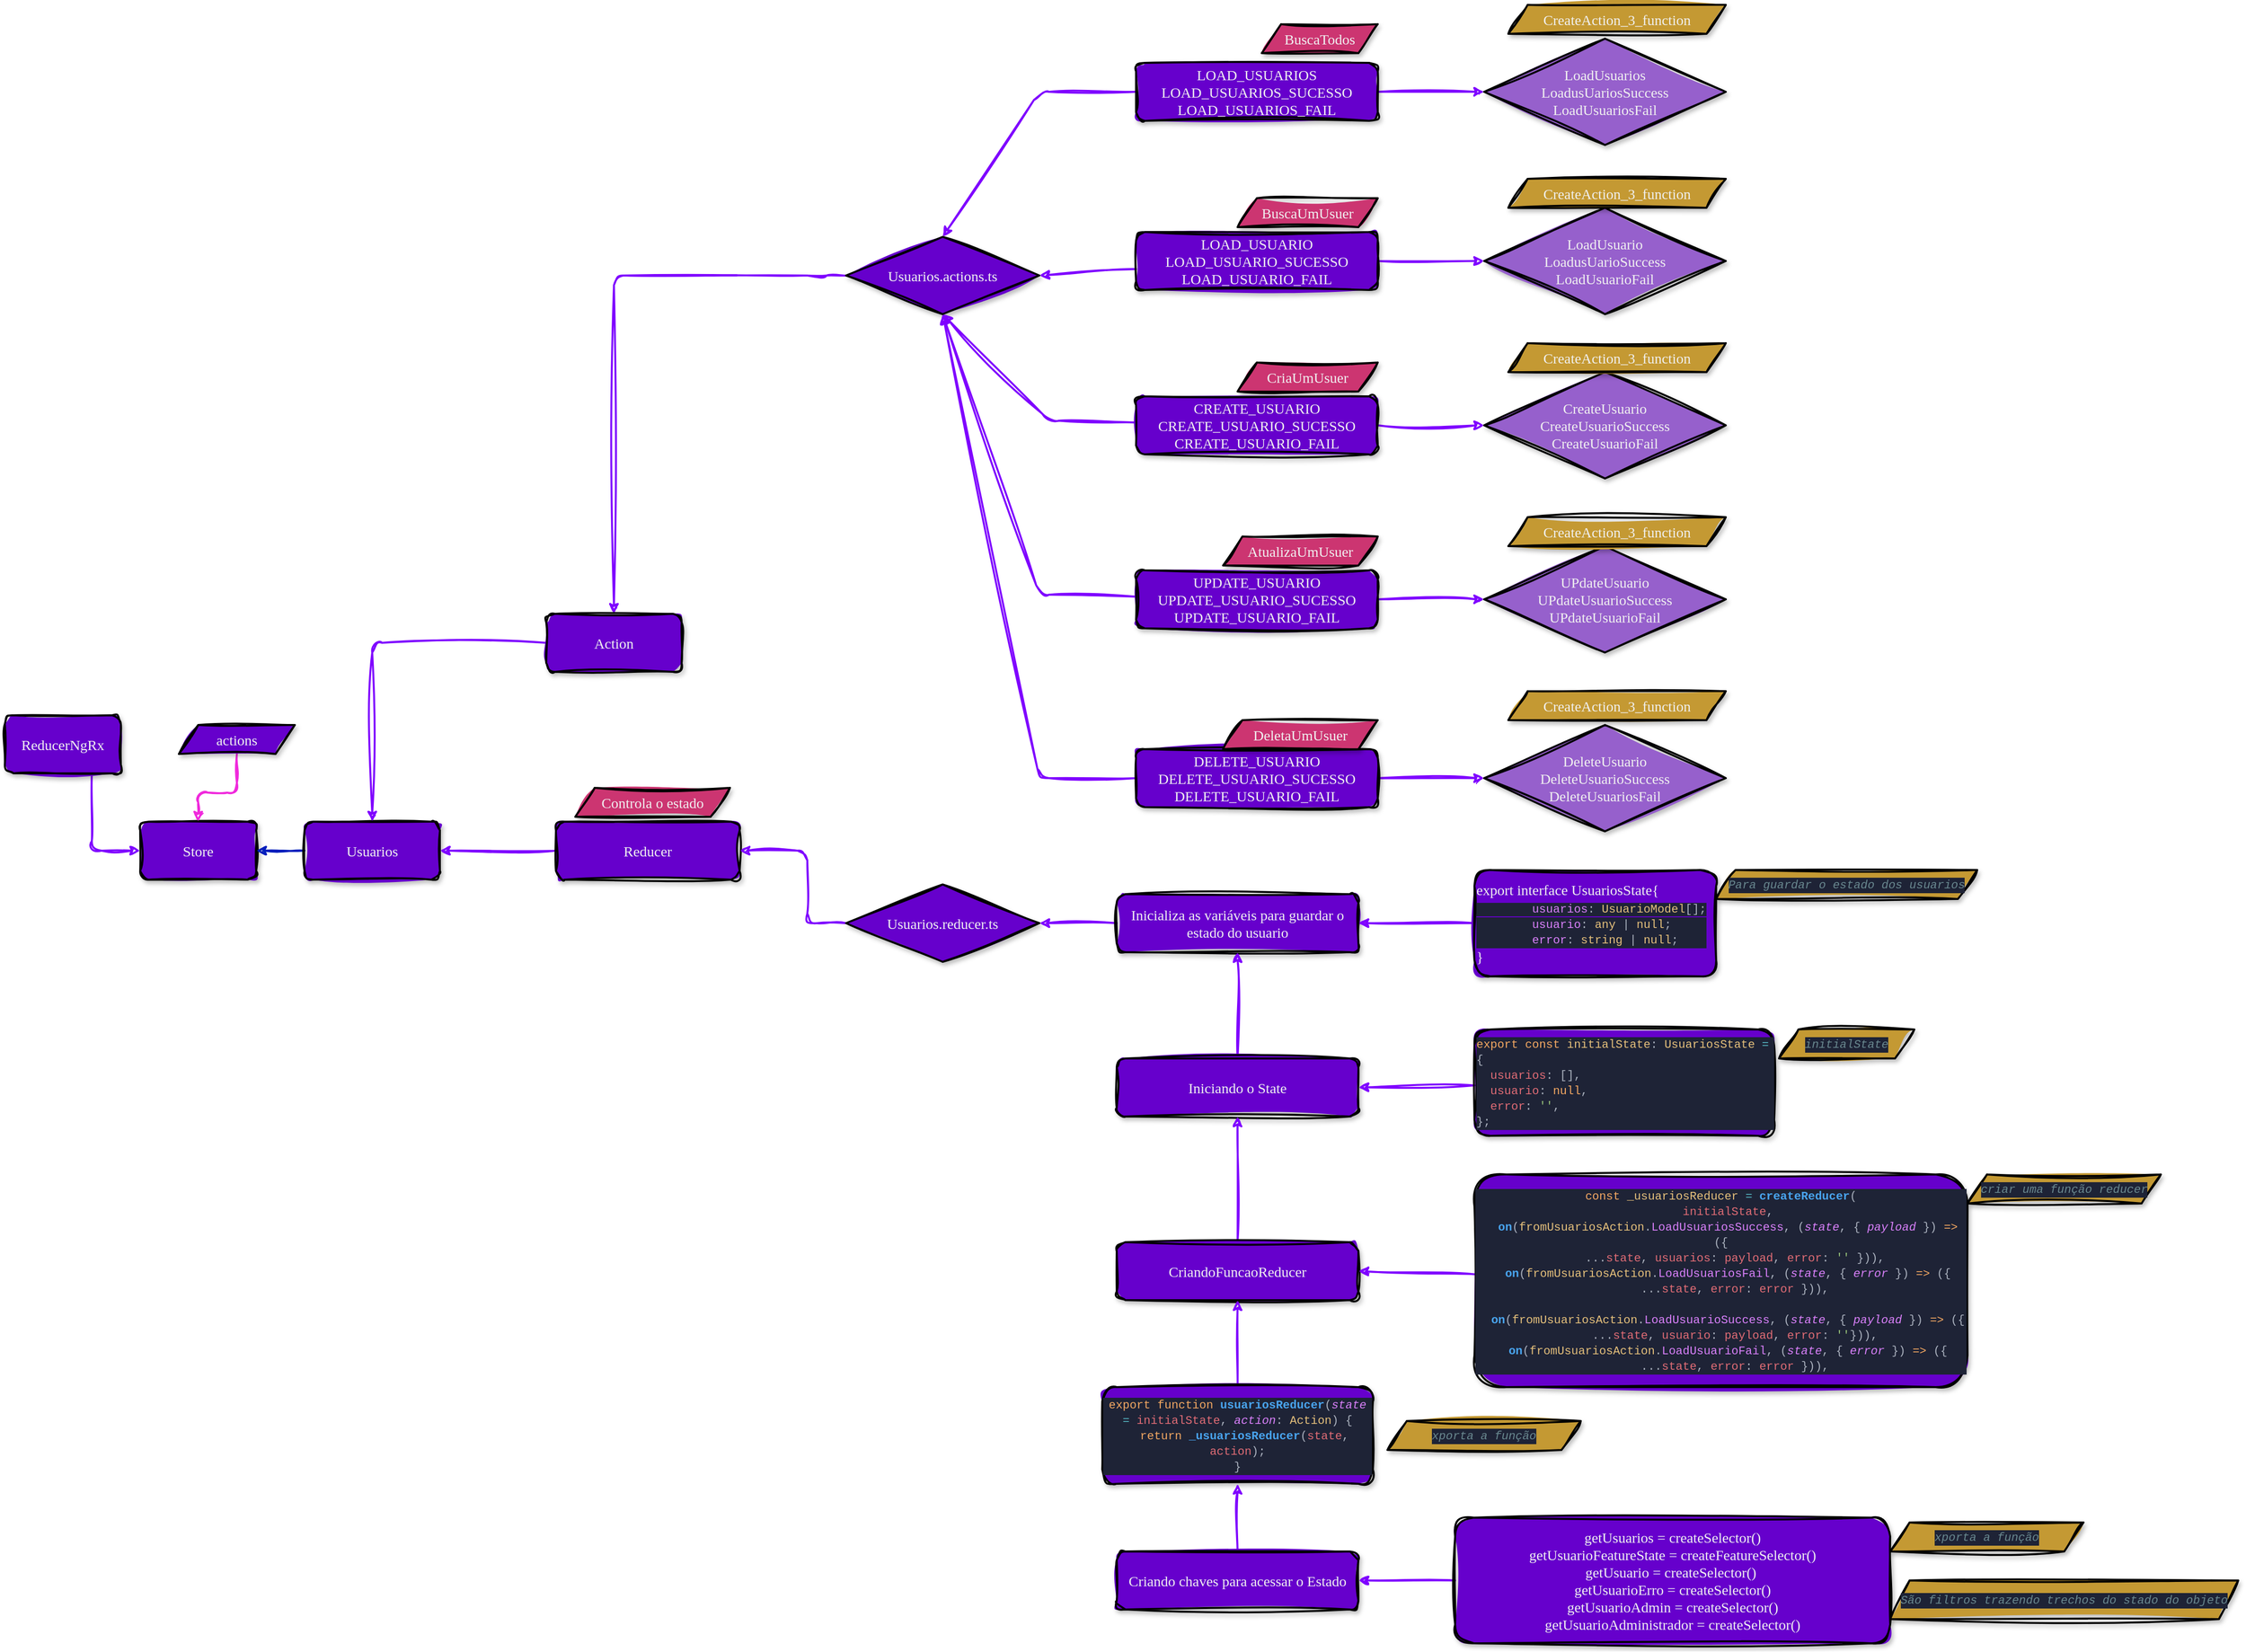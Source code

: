 <mxfile>
    <diagram id="hqP5hvNS6dOW2UqZ634l" name="MinhaHierarquiaDePastas">
        <mxGraphModel dx="4846" dy="3004" grid="1" gridSize="10" guides="1" tooltips="1" connect="1" arrows="1" fold="1" page="1" pageScale="1" pageWidth="850" pageHeight="1100" math="0" shadow="0">
            <root>
                <mxCell id="0"/>
                <mxCell id="1" parent="0"/>
                <mxCell id="eKRpRsb9NTrojZ0TdREg-10" style="edgeStyle=none;sketch=1;hachureGap=4;jiggle=2;curveFitting=1;html=1;entryX=0;entryY=0.5;entryDx=0;entryDy=0;strokeColor=#7F00FF;strokeWidth=2;fontFamily=Verdana;fontSize=15;fontColor=#F0F0F0;exitX=0.75;exitY=1;exitDx=0;exitDy=0;" edge="1" parent="1" source="eKRpRsb9NTrojZ0TdREg-1" target="eKRpRsb9NTrojZ0TdREg-2">
                    <mxGeometry relative="1" as="geometry">
                        <Array as="points">
                            <mxPoint x="-210" y="-55"/>
                        </Array>
                    </mxGeometry>
                </mxCell>
                <mxCell id="eKRpRsb9NTrojZ0TdREg-1" value="ReducerNgRx" style="rounded=1;whiteSpace=wrap;html=1;shadow=1;sketch=1;hachureGap=4;jiggle=2;fillStyle=solid;curveFitting=1;strokeColor=default;strokeWidth=2;fontFamily=Verdana;fontSize=15;fontColor=#F0F0F0;fillColor=#6600CC;gradientColor=none;" vertex="1" parent="1">
                    <mxGeometry x="-300" y="-195" width="120" height="60" as="geometry"/>
                </mxCell>
                <mxCell id="eKRpRsb9NTrojZ0TdREg-2" value="Store" style="rounded=1;whiteSpace=wrap;html=1;shadow=1;sketch=1;hachureGap=4;jiggle=2;fillStyle=solid;curveFitting=1;strokeColor=default;strokeWidth=2;fontFamily=Verdana;fontSize=15;fontColor=#F0F0F0;fillColor=#6600CC;gradientColor=none;" vertex="1" parent="1">
                    <mxGeometry x="-160" y="-85" width="120" height="60" as="geometry"/>
                </mxCell>
                <mxCell id="eKRpRsb9NTrojZ0TdREg-9" style="edgeStyle=none;sketch=1;hachureGap=4;jiggle=2;curveFitting=1;html=1;entryX=1;entryY=0.5;entryDx=0;entryDy=0;strokeColor=#001DBC;strokeWidth=2;fontFamily=Verdana;fontSize=15;fontColor=#F0F0F0;fillColor=#0050ef;" edge="1" parent="1" source="eKRpRsb9NTrojZ0TdREg-4" target="eKRpRsb9NTrojZ0TdREg-2">
                    <mxGeometry relative="1" as="geometry"/>
                </mxCell>
                <mxCell id="eKRpRsb9NTrojZ0TdREg-4" value="Usuarios" style="rounded=1;whiteSpace=wrap;html=1;shadow=1;sketch=1;hachureGap=4;jiggle=2;fillStyle=solid;curveFitting=1;strokeColor=default;strokeWidth=2;fontFamily=Verdana;fontSize=15;fontColor=#F0F0F0;fillColor=#6600CC;gradientColor=none;" vertex="1" parent="1">
                    <mxGeometry x="10" y="-85" width="140" height="60" as="geometry"/>
                </mxCell>
                <mxCell id="eKRpRsb9NTrojZ0TdREg-8" style="edgeStyle=none;sketch=1;hachureGap=4;jiggle=2;curveFitting=1;html=1;entryX=0.5;entryY=0;entryDx=0;entryDy=0;strokeColor=#7F00FF;strokeWidth=2;fontFamily=Verdana;fontSize=15;fontColor=#F0F0F0;fillColor=#6a00ff;exitX=0;exitY=0.5;exitDx=0;exitDy=0;" edge="1" parent="1" source="eKRpRsb9NTrojZ0TdREg-5" target="eKRpRsb9NTrojZ0TdREg-49">
                    <mxGeometry relative="1" as="geometry">
                        <Array as="points">
                            <mxPoint x="540" y="-650"/>
                            <mxPoint x="330" y="-650"/>
                        </Array>
                    </mxGeometry>
                </mxCell>
                <mxCell id="eKRpRsb9NTrojZ0TdREg-5" value="Usuarios.actions.ts" style="rhombus;whiteSpace=wrap;html=1;shadow=1;sketch=1;hachureGap=4;jiggle=2;fillStyle=solid;curveFitting=1;strokeColor=default;strokeWidth=2;fontFamily=Verdana;fontSize=15;fontColor=#F0F0F0;fillColor=#6600CC;gradientColor=none;" vertex="1" parent="1">
                    <mxGeometry x="570" y="-690" width="200" height="80" as="geometry"/>
                </mxCell>
                <mxCell id="eKRpRsb9NTrojZ0TdREg-7" style="edgeStyle=none;sketch=1;hachureGap=4;jiggle=2;curveFitting=1;html=1;entryX=0.5;entryY=0;entryDx=0;entryDy=0;strokeColor=#F029DC;strokeWidth=2;fontFamily=Verdana;fontSize=15;fontColor=#F0F0F0;" edge="1" parent="1" source="eKRpRsb9NTrojZ0TdREg-6" target="eKRpRsb9NTrojZ0TdREg-2">
                    <mxGeometry relative="1" as="geometry">
                        <Array as="points">
                            <mxPoint x="-60" y="-115"/>
                            <mxPoint x="-100" y="-115"/>
                        </Array>
                    </mxGeometry>
                </mxCell>
                <mxCell id="eKRpRsb9NTrojZ0TdREg-6" value="actions" style="shape=parallelogram;perimeter=parallelogramPerimeter;whiteSpace=wrap;html=1;fixedSize=1;shadow=1;sketch=1;hachureGap=4;jiggle=2;fillStyle=solid;curveFitting=1;strokeColor=default;strokeWidth=2;fontFamily=Verdana;fontSize=15;fontColor=#F0F0F0;fillColor=#6600CC;gradientColor=none;" vertex="1" parent="1">
                    <mxGeometry x="-120" y="-185" width="120" height="30" as="geometry"/>
                </mxCell>
                <mxCell id="eKRpRsb9NTrojZ0TdREg-18" style="edgeStyle=none;sketch=1;hachureGap=4;jiggle=2;curveFitting=1;html=1;entryX=0.5;entryY=0;entryDx=0;entryDy=0;strokeColor=#7F00FF;strokeWidth=2;fontFamily=Verdana;fontSize=15;fontColor=#F0F0F0;" edge="1" parent="1" source="eKRpRsb9NTrojZ0TdREg-11" target="eKRpRsb9NTrojZ0TdREg-5">
                    <mxGeometry relative="1" as="geometry">
                        <Array as="points">
                            <mxPoint x="770" y="-840"/>
                        </Array>
                    </mxGeometry>
                </mxCell>
                <mxCell id="eKRpRsb9NTrojZ0TdREg-44" style="edgeStyle=none;sketch=1;hachureGap=4;jiggle=2;curveFitting=1;html=1;exitX=1;exitY=0.5;exitDx=0;exitDy=0;entryX=0;entryY=0.5;entryDx=0;entryDy=0;strokeColor=#7F00FF;strokeWidth=2;fontFamily=Verdana;fontSize=15;fontColor=#F0F0F0;" edge="1" parent="1" source="eKRpRsb9NTrojZ0TdREg-11" target="eKRpRsb9NTrojZ0TdREg-27">
                    <mxGeometry relative="1" as="geometry"/>
                </mxCell>
                <mxCell id="eKRpRsb9NTrojZ0TdREg-11" value="LOAD_USUARIOS&lt;br&gt;LOAD_USUARIOS_SUCESSO&lt;br&gt;LOAD_USUARIOS_FAIL" style="rounded=1;whiteSpace=wrap;html=1;shadow=1;sketch=1;hachureGap=4;jiggle=2;fillStyle=solid;curveFitting=1;strokeColor=default;strokeWidth=2;fontFamily=Verdana;fontSize=15;fontColor=#F0F0F0;fillColor=#6600CC;gradientColor=none;align=center;" vertex="1" parent="1">
                    <mxGeometry x="870" y="-870" width="250" height="60" as="geometry"/>
                </mxCell>
                <mxCell id="eKRpRsb9NTrojZ0TdREg-19" style="edgeStyle=none;sketch=1;hachureGap=4;jiggle=2;curveFitting=1;html=1;entryX=1;entryY=0.5;entryDx=0;entryDy=0;strokeColor=#7F00FF;strokeWidth=2;fontFamily=Verdana;fontSize=15;fontColor=#F0F0F0;" edge="1" parent="1" source="eKRpRsb9NTrojZ0TdREg-12" target="eKRpRsb9NTrojZ0TdREg-5">
                    <mxGeometry relative="1" as="geometry"/>
                </mxCell>
                <mxCell id="eKRpRsb9NTrojZ0TdREg-43" style="edgeStyle=none;sketch=1;hachureGap=4;jiggle=2;curveFitting=1;html=1;exitX=1;exitY=0.5;exitDx=0;exitDy=0;entryX=0;entryY=0.5;entryDx=0;entryDy=0;strokeColor=#7F00FF;strokeWidth=2;fontFamily=Verdana;fontSize=15;fontColor=#F0F0F0;" edge="1" parent="1" source="eKRpRsb9NTrojZ0TdREg-12" target="eKRpRsb9NTrojZ0TdREg-28">
                    <mxGeometry relative="1" as="geometry"/>
                </mxCell>
                <mxCell id="eKRpRsb9NTrojZ0TdREg-12" value="LOAD_USUARIO&lt;br&gt;LOAD_USUARIO_SUCESSO&lt;br&gt;LOAD_USUARIO_FAIL" style="rounded=1;whiteSpace=wrap;html=1;shadow=1;sketch=1;hachureGap=4;jiggle=2;fillStyle=solid;curveFitting=1;strokeColor=default;strokeWidth=2;fontFamily=Verdana;fontSize=15;fontColor=#F0F0F0;fillColor=#6600CC;gradientColor=none;align=center;" vertex="1" parent="1">
                    <mxGeometry x="870" y="-695" width="250" height="60" as="geometry"/>
                </mxCell>
                <mxCell id="eKRpRsb9NTrojZ0TdREg-13" value="BuscaTodos" style="shape=parallelogram;perimeter=parallelogramPerimeter;whiteSpace=wrap;html=1;fixedSize=1;shadow=1;sketch=1;hachureGap=4;jiggle=2;fillStyle=solid;curveFitting=1;strokeColor=default;strokeWidth=2;fontFamily=Verdana;fontSize=15;fontColor=#F0F0F0;fillColor=#CC3571;gradientColor=none;" vertex="1" parent="1">
                    <mxGeometry x="1000" y="-910" width="120" height="30" as="geometry"/>
                </mxCell>
                <mxCell id="eKRpRsb9NTrojZ0TdREg-14" value="BuscaUmUsuer" style="shape=parallelogram;perimeter=parallelogramPerimeter;whiteSpace=wrap;html=1;fixedSize=1;shadow=1;sketch=1;hachureGap=4;jiggle=2;fillStyle=solid;curveFitting=1;strokeColor=default;strokeWidth=2;fontFamily=Verdana;fontSize=15;fontColor=#F0F0F0;fillColor=#CC3571;gradientColor=none;" vertex="1" parent="1">
                    <mxGeometry x="975" y="-730" width="145" height="30" as="geometry"/>
                </mxCell>
                <mxCell id="eKRpRsb9NTrojZ0TdREg-20" style="edgeStyle=none;sketch=1;hachureGap=4;jiggle=2;curveFitting=1;html=1;strokeColor=#7F00FF;strokeWidth=2;fontFamily=Verdana;fontSize=15;fontColor=#F0F0F0;entryX=0.5;entryY=1;entryDx=0;entryDy=0;" edge="1" parent="1" source="eKRpRsb9NTrojZ0TdREg-16" target="eKRpRsb9NTrojZ0TdREg-5">
                    <mxGeometry relative="1" as="geometry">
                        <Array as="points">
                            <mxPoint x="780" y="-500"/>
                        </Array>
                    </mxGeometry>
                </mxCell>
                <mxCell id="eKRpRsb9NTrojZ0TdREg-42" style="edgeStyle=none;sketch=1;hachureGap=4;jiggle=2;curveFitting=1;html=1;exitX=1;exitY=0.5;exitDx=0;exitDy=0;entryX=0;entryY=0.5;entryDx=0;entryDy=0;strokeColor=#7F00FF;strokeWidth=2;fontFamily=Verdana;fontSize=15;fontColor=#F0F0F0;" edge="1" parent="1" source="eKRpRsb9NTrojZ0TdREg-16" target="eKRpRsb9NTrojZ0TdREg-29">
                    <mxGeometry relative="1" as="geometry"/>
                </mxCell>
                <mxCell id="eKRpRsb9NTrojZ0TdREg-16" value="CREATE_USUARIO&lt;br&gt;CREATE_USUARIO_SUCESSO&lt;br&gt;CREATE_USUARIO_FAIL" style="rounded=1;whiteSpace=wrap;html=1;shadow=1;sketch=1;hachureGap=4;jiggle=2;fillStyle=solid;curveFitting=1;strokeColor=default;strokeWidth=2;fontFamily=Verdana;fontSize=15;fontColor=#F0F0F0;fillColor=#6600CC;gradientColor=none;align=center;" vertex="1" parent="1">
                    <mxGeometry x="870" y="-525" width="250" height="60" as="geometry"/>
                </mxCell>
                <mxCell id="eKRpRsb9NTrojZ0TdREg-17" value="CriaUmUsuer" style="shape=parallelogram;perimeter=parallelogramPerimeter;whiteSpace=wrap;html=1;fixedSize=1;shadow=1;sketch=1;hachureGap=4;jiggle=2;fillStyle=solid;curveFitting=1;strokeColor=default;strokeWidth=2;fontFamily=Verdana;fontSize=15;fontColor=#F0F0F0;fillColor=#CC3571;gradientColor=none;" vertex="1" parent="1">
                    <mxGeometry x="975" y="-560" width="145" height="30" as="geometry"/>
                </mxCell>
                <mxCell id="eKRpRsb9NTrojZ0TdREg-25" style="edgeStyle=none;sketch=1;hachureGap=4;jiggle=2;curveFitting=1;html=1;entryX=0.5;entryY=1;entryDx=0;entryDy=0;strokeColor=#7F00FF;strokeWidth=2;fontFamily=Verdana;fontSize=15;fontColor=#F0F0F0;" edge="1" parent="1" source="eKRpRsb9NTrojZ0TdREg-21" target="eKRpRsb9NTrojZ0TdREg-5">
                    <mxGeometry relative="1" as="geometry">
                        <Array as="points">
                            <mxPoint x="770" y="-320"/>
                        </Array>
                    </mxGeometry>
                </mxCell>
                <mxCell id="eKRpRsb9NTrojZ0TdREg-41" style="edgeStyle=none;sketch=1;hachureGap=4;jiggle=2;curveFitting=1;html=1;entryX=0;entryY=0.5;entryDx=0;entryDy=0;strokeColor=#7F00FF;strokeWidth=2;fontFamily=Verdana;fontSize=15;fontColor=#F0F0F0;" edge="1" parent="1" source="eKRpRsb9NTrojZ0TdREg-21" target="eKRpRsb9NTrojZ0TdREg-30">
                    <mxGeometry relative="1" as="geometry"/>
                </mxCell>
                <mxCell id="eKRpRsb9NTrojZ0TdREg-21" value="UPDATE_USUARIO&lt;br&gt;UPDATE_USUARIO_SUCESSO&lt;br&gt;UPDATE_USUARIO_FAIL" style="rounded=1;whiteSpace=wrap;html=1;shadow=1;sketch=1;hachureGap=4;jiggle=2;fillStyle=solid;curveFitting=1;strokeColor=default;strokeWidth=2;fontFamily=Verdana;fontSize=15;fontColor=#F0F0F0;fillColor=#6600CC;gradientColor=none;align=center;" vertex="1" parent="1">
                    <mxGeometry x="870" y="-345" width="250" height="60" as="geometry"/>
                </mxCell>
                <mxCell id="eKRpRsb9NTrojZ0TdREg-22" value="AtualizaUmUsuer" style="shape=parallelogram;perimeter=parallelogramPerimeter;whiteSpace=wrap;html=1;fixedSize=1;shadow=1;sketch=1;hachureGap=4;jiggle=2;fillStyle=solid;curveFitting=1;strokeColor=default;strokeWidth=2;fontFamily=Verdana;fontSize=15;fontColor=#F0F0F0;fillColor=#CC3571;gradientColor=none;" vertex="1" parent="1">
                    <mxGeometry x="960" y="-380" width="160" height="30" as="geometry"/>
                </mxCell>
                <mxCell id="eKRpRsb9NTrojZ0TdREg-26" style="edgeStyle=none;sketch=1;hachureGap=4;jiggle=2;curveFitting=1;html=1;strokeColor=#7F00FF;strokeWidth=2;fontFamily=Verdana;fontSize=15;fontColor=#F0F0F0;exitX=0;exitY=0.5;exitDx=0;exitDy=0;" edge="1" parent="1" source="eKRpRsb9NTrojZ0TdREg-23">
                    <mxGeometry relative="1" as="geometry">
                        <mxPoint x="670" y="-610" as="targetPoint"/>
                        <Array as="points">
                            <mxPoint x="770" y="-130"/>
                        </Array>
                    </mxGeometry>
                </mxCell>
                <mxCell id="eKRpRsb9NTrojZ0TdREg-40" style="edgeStyle=none;sketch=1;hachureGap=4;jiggle=2;curveFitting=1;html=1;entryX=0;entryY=0.5;entryDx=0;entryDy=0;strokeColor=#7F00FF;strokeWidth=2;fontFamily=Verdana;fontSize=15;fontColor=#F0F0F0;" edge="1" parent="1" source="eKRpRsb9NTrojZ0TdREg-23" target="eKRpRsb9NTrojZ0TdREg-31">
                    <mxGeometry relative="1" as="geometry"/>
                </mxCell>
                <mxCell id="eKRpRsb9NTrojZ0TdREg-23" value="DELETE_USUARIO&lt;br&gt;DELETE_USUARIO_SUCESSO&lt;br&gt;DELETE_USUARIO_FAIL" style="rounded=1;whiteSpace=wrap;html=1;shadow=1;sketch=1;hachureGap=4;jiggle=2;fillStyle=solid;curveFitting=1;strokeColor=default;strokeWidth=2;fontFamily=Verdana;fontSize=15;fontColor=#F0F0F0;fillColor=#6600CC;gradientColor=none;align=center;" vertex="1" parent="1">
                    <mxGeometry x="870" y="-160" width="250" height="60" as="geometry"/>
                </mxCell>
                <mxCell id="eKRpRsb9NTrojZ0TdREg-24" value="DeletaUmUsuer" style="shape=parallelogram;perimeter=parallelogramPerimeter;whiteSpace=wrap;html=1;fixedSize=1;shadow=1;sketch=1;hachureGap=4;jiggle=2;fillStyle=solid;curveFitting=1;strokeColor=default;strokeWidth=2;fontFamily=Verdana;fontSize=15;fontColor=#F0F0F0;fillColor=#CC3571;gradientColor=none;" vertex="1" parent="1">
                    <mxGeometry x="960" y="-190" width="160" height="30" as="geometry"/>
                </mxCell>
                <mxCell id="eKRpRsb9NTrojZ0TdREg-27" value="LoadUsuarios&lt;br&gt;LoadusUariosSuccess&lt;br&gt;LoadUsuariosFail" style="rhombus;whiteSpace=wrap;html=1;shadow=1;sketch=1;hachureGap=4;jiggle=2;fillStyle=solid;curveFitting=1;strokeColor=default;strokeWidth=2;fontFamily=Verdana;fontSize=15;fontColor=#F0F0F0;fillColor=#9660CC;gradientColor=none;" vertex="1" parent="1">
                    <mxGeometry x="1230" y="-895" width="250" height="110" as="geometry"/>
                </mxCell>
                <mxCell id="eKRpRsb9NTrojZ0TdREg-28" value="LoadUsuario&lt;br&gt;LoadusUarioSuccess&lt;br&gt;LoadUsuarioFail" style="rhombus;whiteSpace=wrap;html=1;shadow=1;sketch=1;hachureGap=4;jiggle=2;fillStyle=solid;curveFitting=1;strokeColor=default;strokeWidth=2;fontFamily=Verdana;fontSize=15;fontColor=#F0F0F0;fillColor=#9660CC;gradientColor=none;" vertex="1" parent="1">
                    <mxGeometry x="1230" y="-720" width="250" height="110" as="geometry"/>
                </mxCell>
                <mxCell id="eKRpRsb9NTrojZ0TdREg-29" value="CreateUsuario&lt;br&gt;CreateUsuarioSuccess&lt;br&gt;CreateUsuarioFail" style="rhombus;whiteSpace=wrap;html=1;shadow=1;sketch=1;hachureGap=4;jiggle=2;fillStyle=solid;curveFitting=1;strokeColor=default;strokeWidth=2;fontFamily=Verdana;fontSize=15;fontColor=#F0F0F0;fillColor=#9660CC;gradientColor=none;" vertex="1" parent="1">
                    <mxGeometry x="1230" y="-550" width="250" height="110" as="geometry"/>
                </mxCell>
                <mxCell id="eKRpRsb9NTrojZ0TdREg-30" value="UPdateUsuario&lt;br&gt;UPdateUsuarioSuccess&lt;br&gt;UPdateUsuarioFail" style="rhombus;whiteSpace=wrap;html=1;shadow=1;sketch=1;hachureGap=4;jiggle=2;fillStyle=solid;curveFitting=1;strokeColor=default;strokeWidth=2;fontFamily=Verdana;fontSize=15;fontColor=#F0F0F0;fillColor=#9660CC;gradientColor=none;" vertex="1" parent="1">
                    <mxGeometry x="1230" y="-370" width="250" height="110" as="geometry"/>
                </mxCell>
                <mxCell id="eKRpRsb9NTrojZ0TdREg-31" value="DeleteUsuario&lt;br&gt;DeleteUsuarioSuccess&lt;br&gt;DeleteUsuariosFail" style="rhombus;whiteSpace=wrap;html=1;shadow=1;sketch=1;hachureGap=4;jiggle=2;fillStyle=solid;curveFitting=1;strokeColor=default;strokeWidth=2;fontFamily=Verdana;fontSize=15;fontColor=#F0F0F0;fillColor=#9660CC;gradientColor=none;" vertex="1" parent="1">
                    <mxGeometry x="1230" y="-185" width="250" height="110" as="geometry"/>
                </mxCell>
                <mxCell id="eKRpRsb9NTrojZ0TdREg-35" value="CreateAction_3_function" style="shape=parallelogram;perimeter=parallelogramPerimeter;whiteSpace=wrap;html=1;fixedSize=1;shadow=1;sketch=1;hachureGap=4;jiggle=2;fillStyle=solid;curveFitting=1;strokeColor=default;strokeWidth=2;fontFamily=Verdana;fontSize=15;fontColor=#F0F0F0;fillColor=#C49933;gradientColor=none;" vertex="1" parent="1">
                    <mxGeometry x="1255" y="-930" width="225" height="30" as="geometry"/>
                </mxCell>
                <mxCell id="eKRpRsb9NTrojZ0TdREg-45" value="CreateAction_3_function" style="shape=parallelogram;perimeter=parallelogramPerimeter;whiteSpace=wrap;html=1;fixedSize=1;shadow=1;sketch=1;hachureGap=4;jiggle=2;fillStyle=solid;curveFitting=1;strokeColor=default;strokeWidth=2;fontFamily=Verdana;fontSize=15;fontColor=#F0F0F0;fillColor=#C49933;gradientColor=none;" vertex="1" parent="1">
                    <mxGeometry x="1255" y="-750" width="225" height="30" as="geometry"/>
                </mxCell>
                <mxCell id="eKRpRsb9NTrojZ0TdREg-46" value="CreateAction_3_function" style="shape=parallelogram;perimeter=parallelogramPerimeter;whiteSpace=wrap;html=1;fixedSize=1;shadow=1;sketch=1;hachureGap=4;jiggle=2;fillStyle=solid;curveFitting=1;strokeColor=default;strokeWidth=2;fontFamily=Verdana;fontSize=15;fontColor=#F0F0F0;fillColor=#C49933;gradientColor=none;" vertex="1" parent="1">
                    <mxGeometry x="1255" y="-580" width="225" height="30" as="geometry"/>
                </mxCell>
                <mxCell id="eKRpRsb9NTrojZ0TdREg-47" value="CreateAction_3_function" style="shape=parallelogram;perimeter=parallelogramPerimeter;whiteSpace=wrap;html=1;fixedSize=1;shadow=1;sketch=1;hachureGap=4;jiggle=2;fillStyle=solid;curveFitting=1;strokeColor=default;strokeWidth=2;fontFamily=Verdana;fontSize=15;fontColor=#F0F0F0;fillColor=#C49933;gradientColor=none;" vertex="1" parent="1">
                    <mxGeometry x="1255" y="-400" width="225" height="30" as="geometry"/>
                </mxCell>
                <mxCell id="eKRpRsb9NTrojZ0TdREg-48" value="CreateAction_3_function" style="shape=parallelogram;perimeter=parallelogramPerimeter;whiteSpace=wrap;html=1;fixedSize=1;shadow=1;sketch=1;hachureGap=4;jiggle=2;fillStyle=solid;curveFitting=1;strokeColor=default;strokeWidth=2;fontFamily=Verdana;fontSize=15;fontColor=#F0F0F0;fillColor=#C49933;gradientColor=none;" vertex="1" parent="1">
                    <mxGeometry x="1255" y="-220" width="225" height="30" as="geometry"/>
                </mxCell>
                <mxCell id="eKRpRsb9NTrojZ0TdREg-51" style="edgeStyle=none;sketch=1;hachureGap=4;jiggle=2;curveFitting=1;html=1;entryX=0.5;entryY=0;entryDx=0;entryDy=0;strokeColor=#7F00FF;strokeWidth=2;fontFamily=Verdana;fontSize=15;fontColor=#F0F0F0;" edge="1" parent="1" source="eKRpRsb9NTrojZ0TdREg-49" target="eKRpRsb9NTrojZ0TdREg-4">
                    <mxGeometry relative="1" as="geometry">
                        <Array as="points">
                            <mxPoint x="80" y="-270"/>
                        </Array>
                    </mxGeometry>
                </mxCell>
                <mxCell id="eKRpRsb9NTrojZ0TdREg-49" value="Action" style="rounded=1;whiteSpace=wrap;html=1;shadow=1;sketch=1;hachureGap=4;jiggle=2;fillStyle=solid;curveFitting=1;strokeColor=default;strokeWidth=2;fontFamily=Verdana;fontSize=15;fontColor=#F0F0F0;fillColor=#6600CC;gradientColor=none;" vertex="1" parent="1">
                    <mxGeometry x="260" y="-300" width="140" height="60" as="geometry"/>
                </mxCell>
                <mxCell id="eKRpRsb9NTrojZ0TdREg-57" style="edgeStyle=none;sketch=1;hachureGap=4;jiggle=2;curveFitting=1;html=1;entryX=1;entryY=0.5;entryDx=0;entryDy=0;strokeColor=#7F00FF;strokeWidth=2;fontFamily=Verdana;fontSize=15;fontColor=#F0F0F0;" edge="1" parent="1" source="eKRpRsb9NTrojZ0TdREg-52" target="eKRpRsb9NTrojZ0TdREg-4">
                    <mxGeometry relative="1" as="geometry"/>
                </mxCell>
                <mxCell id="eKRpRsb9NTrojZ0TdREg-52" value="Reducer" style="rounded=1;whiteSpace=wrap;html=1;shadow=1;sketch=1;hachureGap=4;jiggle=2;fillStyle=solid;curveFitting=1;strokeColor=default;strokeWidth=2;fontFamily=Verdana;fontSize=15;fontColor=#F0F0F0;fillColor=#6600CC;gradientColor=none;" vertex="1" parent="1">
                    <mxGeometry x="270" y="-85" width="190" height="60" as="geometry"/>
                </mxCell>
                <mxCell id="eKRpRsb9NTrojZ0TdREg-55" style="edgeStyle=none;sketch=1;hachureGap=4;jiggle=2;curveFitting=1;html=1;entryX=1;entryY=0.5;entryDx=0;entryDy=0;strokeColor=#7F00FF;strokeWidth=2;fontFamily=Verdana;fontSize=15;fontColor=#F0F0F0;" edge="1" parent="1" source="eKRpRsb9NTrojZ0TdREg-54" target="eKRpRsb9NTrojZ0TdREg-52">
                    <mxGeometry relative="1" as="geometry">
                        <Array as="points">
                            <mxPoint x="530" y="20"/>
                            <mxPoint x="530" y="-55"/>
                        </Array>
                    </mxGeometry>
                </mxCell>
                <mxCell id="eKRpRsb9NTrojZ0TdREg-54" value="Usuarios.reducer.ts" style="rhombus;whiteSpace=wrap;html=1;shadow=1;sketch=1;hachureGap=4;jiggle=2;fillStyle=solid;curveFitting=1;strokeColor=default;strokeWidth=2;fontFamily=Verdana;fontSize=15;fontColor=#F0F0F0;fillColor=#6600CC;gradientColor=none;" vertex="1" parent="1">
                    <mxGeometry x="570" y="-20" width="200" height="80" as="geometry"/>
                </mxCell>
                <mxCell id="eKRpRsb9NTrojZ0TdREg-58" value="Controla o estado" style="shape=parallelogram;perimeter=parallelogramPerimeter;whiteSpace=wrap;html=1;fixedSize=1;shadow=1;sketch=1;hachureGap=4;jiggle=2;fillStyle=solid;curveFitting=1;strokeColor=default;strokeWidth=2;fontFamily=Verdana;fontSize=15;fontColor=#F0F0F0;fillColor=#CC3571;gradientColor=none;" vertex="1" parent="1">
                    <mxGeometry x="290" y="-120" width="160" height="30" as="geometry"/>
                </mxCell>
                <mxCell id="eKRpRsb9NTrojZ0TdREg-60" style="edgeStyle=none;sketch=1;hachureGap=4;jiggle=2;curveFitting=1;html=1;entryX=1;entryY=0.5;entryDx=0;entryDy=0;strokeColor=#7F00FF;strokeWidth=2;fontFamily=Verdana;fontSize=15;fontColor=#F0F0F0;" edge="1" parent="1" source="eKRpRsb9NTrojZ0TdREg-59" target="eKRpRsb9NTrojZ0TdREg-54">
                    <mxGeometry relative="1" as="geometry"/>
                </mxCell>
                <mxCell id="eKRpRsb9NTrojZ0TdREg-59" value="Inicializa as variáveis para guardar o estado do usuario" style="rounded=1;whiteSpace=wrap;html=1;shadow=1;sketch=1;hachureGap=4;jiggle=2;fillStyle=solid;curveFitting=1;strokeColor=default;strokeWidth=2;fontFamily=Verdana;fontSize=15;fontColor=#F0F0F0;fillColor=#6600CC;gradientColor=none;align=center;" vertex="1" parent="1">
                    <mxGeometry x="850" y="-10" width="250" height="60" as="geometry"/>
                </mxCell>
                <mxCell id="eKRpRsb9NTrojZ0TdREg-63" style="edgeStyle=none;sketch=1;hachureGap=4;jiggle=2;curveFitting=1;html=1;entryX=0.5;entryY=1;entryDx=0;entryDy=0;strokeColor=#7F00FF;strokeWidth=2;fontFamily=Verdana;fontSize=15;fontColor=#F0F0F0;" edge="1" parent="1" source="eKRpRsb9NTrojZ0TdREg-61" target="eKRpRsb9NTrojZ0TdREg-59">
                    <mxGeometry relative="1" as="geometry"/>
                </mxCell>
                <mxCell id="eKRpRsb9NTrojZ0TdREg-61" value="Iniciando o State" style="rounded=1;whiteSpace=wrap;html=1;shadow=1;sketch=1;hachureGap=4;jiggle=2;fillStyle=solid;curveFitting=1;strokeColor=default;strokeWidth=2;fontFamily=Verdana;fontSize=15;fontColor=#F0F0F0;fillColor=#6600CC;gradientColor=none;align=center;" vertex="1" parent="1">
                    <mxGeometry x="850" y="160" width="250" height="60" as="geometry"/>
                </mxCell>
                <mxCell id="eKRpRsb9NTrojZ0TdREg-64" style="edgeStyle=none;sketch=1;hachureGap=4;jiggle=2;curveFitting=1;html=1;entryX=0.5;entryY=1;entryDx=0;entryDy=0;strokeColor=#7F00FF;strokeWidth=2;fontFamily=Verdana;fontSize=15;fontColor=#F0F0F0;" edge="1" parent="1" source="eKRpRsb9NTrojZ0TdREg-62" target="eKRpRsb9NTrojZ0TdREg-61">
                    <mxGeometry relative="1" as="geometry"/>
                </mxCell>
                <mxCell id="eKRpRsb9NTrojZ0TdREg-62" value="CriandoFuncaoReducer" style="rounded=1;whiteSpace=wrap;html=1;shadow=1;sketch=1;hachureGap=4;jiggle=2;fillStyle=solid;curveFitting=1;strokeColor=default;strokeWidth=2;fontFamily=Verdana;fontSize=15;fontColor=#F0F0F0;fillColor=#6600CC;gradientColor=none;align=center;" vertex="1" parent="1">
                    <mxGeometry x="850" y="350" width="250" height="60" as="geometry"/>
                </mxCell>
                <mxCell id="eKRpRsb9NTrojZ0TdREg-67" style="edgeStyle=none;sketch=1;hachureGap=4;jiggle=2;curveFitting=1;html=1;entryX=1;entryY=0.5;entryDx=0;entryDy=0;strokeColor=#7F00FF;strokeWidth=2;fontFamily=Verdana;fontSize=15;fontColor=#F0F0F0;" edge="1" parent="1" source="eKRpRsb9NTrojZ0TdREg-66" target="eKRpRsb9NTrojZ0TdREg-59">
                    <mxGeometry relative="1" as="geometry"/>
                </mxCell>
                <mxCell id="eKRpRsb9NTrojZ0TdREg-66" value="export interface UsuariosState{&lt;br&gt;&lt;span style=&quot;&quot;&gt;&#9;&lt;/span&gt;&lt;span style=&quot;background-color: rgb(30, 35, 54); font-family: &amp;quot;Lucida Sans&amp;quot;, &amp;quot;Lucida Sans&amp;quot;, &amp;quot;Lucida Sans&amp;quot;, Consolas, &amp;quot;Courier New&amp;quot;, monospace; font-size: 12px; color: rgb(217, 128, 250);&quot;&gt;&lt;span style=&quot;white-space: pre;&quot;&gt;&#9;&lt;/span&gt;usuarios&lt;/span&gt;&lt;span style=&quot;background-color: rgb(30, 35, 54); color: rgb(171, 178, 191); font-family: &amp;quot;Lucida Sans&amp;quot;, &amp;quot;Lucida Sans&amp;quot;, &amp;quot;Lucida Sans&amp;quot;, Consolas, &amp;quot;Courier New&amp;quot;, monospace; font-size: 12px;&quot;&gt;: &lt;/span&gt;&lt;span style=&quot;background-color: rgb(30, 35, 54); font-family: &amp;quot;Lucida Sans&amp;quot;, &amp;quot;Lucida Sans&amp;quot;, &amp;quot;Lucida Sans&amp;quot;, Consolas, &amp;quot;Courier New&amp;quot;, monospace; font-size: 12px; color: rgb(229, 192, 123);&quot;&gt;UsuarioModel&lt;/span&gt;&lt;span style=&quot;background-color: rgb(30, 35, 54); color: rgb(171, 178, 191); font-family: &amp;quot;Lucida Sans&amp;quot;, &amp;quot;Lucida Sans&amp;quot;, &amp;quot;Lucida Sans&amp;quot;, Consolas, &amp;quot;Courier New&amp;quot;, monospace; font-size: 12px;&quot;&gt;[];&lt;/span&gt;&lt;div style=&quot;color: rgb(171, 178, 191); background-color: rgb(30, 35, 54); font-family: &amp;quot;Lucida Sans&amp;quot;, &amp;quot;Lucida Sans&amp;quot;, &amp;quot;Lucida Sans&amp;quot;, Consolas, &amp;quot;Courier New&amp;quot;, monospace; font-size: 12px; line-height: 16px;&quot;&gt;&lt;div&gt;&amp;nbsp; &lt;span style=&quot;white-space: pre;&quot;&gt;&#9;&lt;/span&gt;&lt;span style=&quot;color: #d980fa;&quot;&gt;usuario&lt;/span&gt;: &lt;span style=&quot;color: #e5c07b;&quot;&gt;any&lt;/span&gt; | &lt;span style=&quot;color: #e5c07b;&quot;&gt;null&lt;/span&gt;;&lt;/div&gt;&lt;div&gt;&amp;nbsp; &lt;span style=&quot;white-space: pre;&quot;&gt;&#9;&lt;/span&gt;&lt;span style=&quot;color: #d980fa;&quot;&gt;error&lt;/span&gt;: &lt;span style=&quot;color: #e5c07b;&quot;&gt;string&lt;/span&gt; | &lt;span style=&quot;color: #e5c07b;&quot;&gt;null&lt;/span&gt;;&lt;/div&gt;&lt;/div&gt;}" style="rounded=1;whiteSpace=wrap;html=1;shadow=1;sketch=1;hachureGap=4;jiggle=2;fillStyle=solid;curveFitting=1;strokeColor=default;strokeWidth=2;fontFamily=Verdana;fontSize=15;fontColor=#F0F0F0;fillColor=#6600CC;gradientColor=none;align=left;" vertex="1" parent="1">
                    <mxGeometry x="1220" y="-35" width="250" height="110" as="geometry"/>
                </mxCell>
                <mxCell id="eKRpRsb9NTrojZ0TdREg-71" style="edgeStyle=none;sketch=1;hachureGap=4;jiggle=2;curveFitting=1;html=1;entryX=1;entryY=0.5;entryDx=0;entryDy=0;strokeColor=#7F00FF;strokeWidth=2;fontFamily=Verdana;fontSize=15;fontColor=#F0F0F0;" edge="1" parent="1" source="eKRpRsb9NTrojZ0TdREg-68" target="eKRpRsb9NTrojZ0TdREg-61">
                    <mxGeometry relative="1" as="geometry"/>
                </mxCell>
                <mxCell id="eKRpRsb9NTrojZ0TdREg-68" value="&lt;div style=&quot;color: rgb(171, 178, 191); background-color: rgb(30, 35, 54); font-family: &amp;quot;Lucida Sans&amp;quot;, &amp;quot;Lucida Sans&amp;quot;, &amp;quot;Lucida Sans&amp;quot;, Consolas, &amp;quot;Courier New&amp;quot;, monospace; font-size: 12px; line-height: 16px;&quot;&gt;&lt;div style=&quot;line-height: 16px;&quot;&gt;&lt;div&gt;&lt;span style=&quot;color: #f3a862;&quot;&gt;export&lt;/span&gt; &lt;span style=&quot;color: #f3a862;&quot;&gt;const&lt;/span&gt; &lt;span style=&quot;color: #e5c07b;&quot;&gt;initialState&lt;/span&gt;: &lt;span style=&quot;color: #e5c07b;&quot;&gt;UsuariosState&lt;/span&gt; &lt;span style=&quot;color: #56b6c2;&quot;&gt;=&lt;/span&gt; {&lt;/div&gt;&lt;div&gt;&amp;nbsp; &lt;span style=&quot;color: #e06c75;&quot;&gt;usuarios&lt;/span&gt;: [],&lt;/div&gt;&lt;div&gt;&amp;nbsp; &lt;span style=&quot;color: #e06c75;&quot;&gt;usuario&lt;/span&gt;: &lt;span style=&quot;color: #f3a862;&quot;&gt;null&lt;/span&gt;,&lt;/div&gt;&lt;div&gt;&amp;nbsp; &lt;span style=&quot;color: #e06c75;&quot;&gt;error&lt;/span&gt;: &lt;span style=&quot;color: #98c379;&quot;&gt;''&lt;/span&gt;,&lt;/div&gt;&lt;div&gt;};&lt;/div&gt;&lt;/div&gt;&lt;/div&gt;" style="rounded=1;whiteSpace=wrap;html=1;shadow=1;sketch=1;hachureGap=4;jiggle=2;fillStyle=solid;curveFitting=1;strokeColor=default;strokeWidth=2;fontFamily=Verdana;fontSize=15;fontColor=#F0F0F0;fillColor=#6600CC;gradientColor=none;align=left;" vertex="1" parent="1">
                    <mxGeometry x="1220" y="130" width="310" height="110" as="geometry"/>
                </mxCell>
                <mxCell id="eKRpRsb9NTrojZ0TdREg-69" value="&lt;div style=&quot;color: rgb(171, 178, 191); background-color: rgb(30, 35, 54); font-family: &amp;quot;Lucida Sans&amp;quot;, &amp;quot;Lucida Sans&amp;quot;, &amp;quot;Lucida Sans&amp;quot;, Consolas, &amp;quot;Courier New&amp;quot;, monospace; font-size: 12px; line-height: 16px;&quot;&gt;&lt;span style=&quot;color: #69888f;font-style: italic;&quot;&gt;Para guardar o estado dos usuarios&lt;/span&gt;&lt;/div&gt;" style="shape=parallelogram;perimeter=parallelogramPerimeter;whiteSpace=wrap;html=1;fixedSize=1;shadow=1;sketch=1;hachureGap=4;jiggle=2;fillStyle=solid;curveFitting=1;strokeColor=default;strokeWidth=2;fontFamily=Verdana;fontSize=15;fontColor=#F0F0F0;fillColor=#C49933;gradientColor=none;" vertex="1" parent="1">
                    <mxGeometry x="1470" y="-35" width="270" height="30" as="geometry"/>
                </mxCell>
                <mxCell id="eKRpRsb9NTrojZ0TdREg-70" value="&lt;div style=&quot;color: rgb(171, 178, 191); background-color: rgb(30, 35, 54); font-family: &amp;quot;Lucida Sans&amp;quot;, &amp;quot;Lucida Sans&amp;quot;, &amp;quot;Lucida Sans&amp;quot;, Consolas, &amp;quot;Courier New&amp;quot;, monospace; font-size: 12px; line-height: 16px;&quot;&gt;&lt;span style=&quot;color: #69888f;font-style: italic;&quot;&gt;initialState&lt;/span&gt;&lt;/div&gt;" style="shape=parallelogram;perimeter=parallelogramPerimeter;whiteSpace=wrap;html=1;fixedSize=1;shadow=1;sketch=1;hachureGap=4;jiggle=2;fillStyle=solid;curveFitting=1;strokeColor=default;strokeWidth=2;fontFamily=Verdana;fontSize=15;fontColor=#F0F0F0;fillColor=#C49933;gradientColor=none;" vertex="1" parent="1">
                    <mxGeometry x="1535" y="130" width="140" height="30" as="geometry"/>
                </mxCell>
                <mxCell id="eKRpRsb9NTrojZ0TdREg-74" style="edgeStyle=none;sketch=1;hachureGap=4;jiggle=2;curveFitting=1;html=1;entryX=1;entryY=0.5;entryDx=0;entryDy=0;strokeColor=#7F00FF;strokeWidth=2;fontFamily=Verdana;fontSize=15;fontColor=#F0F0F0;" edge="1" parent="1" source="eKRpRsb9NTrojZ0TdREg-72" target="eKRpRsb9NTrojZ0TdREg-62">
                    <mxGeometry relative="1" as="geometry"/>
                </mxCell>
                <mxCell id="eKRpRsb9NTrojZ0TdREg-72" value="&lt;div style=&quot;color: rgb(171, 178, 191); background-color: rgb(30, 35, 54); font-family: &amp;quot;Lucida Sans&amp;quot;, &amp;quot;Lucida Sans&amp;quot;, &amp;quot;Lucida Sans&amp;quot;, Consolas, &amp;quot;Courier New&amp;quot;, monospace; font-size: 12px; line-height: 16px;&quot;&gt;&lt;div style=&quot;line-height: 16px;&quot;&gt;&lt;div&gt;&lt;span style=&quot;color: #f3a862;&quot;&gt;const&lt;/span&gt; &lt;span style=&quot;color: #e5c07b;&quot;&gt;_usuariosReducer&lt;/span&gt; &lt;span style=&quot;color: #56b6c2;&quot;&gt;=&lt;/span&gt; &lt;span style=&quot;color: #49a4ee;font-weight: bold;&quot;&gt;createReducer&lt;/span&gt;(&lt;/div&gt;&lt;div&gt;&amp;nbsp; &lt;span style=&quot;color: #e06c75;&quot;&gt;initialState&lt;/span&gt;,&lt;/div&gt;&lt;div&gt;&lt;div style=&quot;line-height: 16px;&quot;&gt;&lt;div&gt;&amp;nbsp; &lt;span style=&quot;color: #49a4ee;font-weight: bold;&quot;&gt;on&lt;/span&gt;(&lt;span style=&quot;color: #e5c07b;&quot;&gt;fromUsuariosAction&lt;/span&gt;.&lt;span style=&quot;color: #d980fa;&quot;&gt;LoadUsuariosSuccess&lt;/span&gt;, (&lt;span style=&quot;color: #d980fa;font-style: italic;&quot;&gt;state&lt;/span&gt;, { &lt;span style=&quot;color: #d980fa;font-style: italic;&quot;&gt;payload&lt;/span&gt; }) &lt;span style=&quot;color: #f3a862;&quot;&gt;=&amp;gt;&lt;/span&gt; ({&lt;/div&gt;&lt;div&gt;&amp;nbsp; &amp;nbsp; ...&lt;span style=&quot;color: #e06c75;&quot;&gt;state&lt;/span&gt;, &lt;span style=&quot;color: #e06c75;&quot;&gt;usuarios&lt;/span&gt;: &lt;span style=&quot;color: #e06c75;&quot;&gt;payload&lt;/span&gt;, &lt;span style=&quot;color: #e06c75;&quot;&gt;error&lt;/span&gt;: &lt;span style=&quot;color: #98c379;&quot;&gt;''&lt;/span&gt; })),&lt;/div&gt;&lt;div&gt;&amp;nbsp; &lt;span style=&quot;color: #49a4ee;font-weight: bold;&quot;&gt;on&lt;/span&gt;(&lt;span style=&quot;color: #e5c07b;&quot;&gt;fromUsuariosAction&lt;/span&gt;.&lt;span style=&quot;color: #d980fa;&quot;&gt;LoadUsuariosFail&lt;/span&gt;, (&lt;span style=&quot;color: #d980fa;font-style: italic;&quot;&gt;state&lt;/span&gt;, { &lt;span style=&quot;color: #d980fa;font-style: italic;&quot;&gt;error&lt;/span&gt; }) &lt;span style=&quot;color: #f3a862;&quot;&gt;=&amp;gt;&lt;/span&gt; ({&lt;/div&gt;&lt;div&gt;&amp;nbsp; &amp;nbsp; ...&lt;span style=&quot;color: #e06c75;&quot;&gt;state&lt;/span&gt;, &lt;span style=&quot;color: #e06c75;&quot;&gt;error&lt;/span&gt;: &lt;span style=&quot;color: #e06c75;&quot;&gt;error&lt;/span&gt; })),&lt;/div&gt;&lt;br&gt;&lt;div&gt;&amp;nbsp; &lt;span style=&quot;color: #49a4ee;font-weight: bold;&quot;&gt;on&lt;/span&gt;(&lt;span style=&quot;color: #e5c07b;&quot;&gt;fromUsuariosAction&lt;/span&gt;.&lt;span style=&quot;color: #d980fa;&quot;&gt;LoadUsuarioSuccess&lt;/span&gt;, (&lt;span style=&quot;color: #d980fa;font-style: italic;&quot;&gt;state&lt;/span&gt;, { &lt;span style=&quot;color: #d980fa;font-style: italic;&quot;&gt;payload&lt;/span&gt; }) &lt;span style=&quot;color: #f3a862;&quot;&gt;=&amp;gt;&lt;/span&gt; ({&lt;/div&gt;&lt;div&gt;&amp;nbsp; &amp;nbsp; ...&lt;span style=&quot;color: #e06c75;&quot;&gt;state&lt;/span&gt;, &lt;span style=&quot;color: #e06c75;&quot;&gt;usuario&lt;/span&gt;: &lt;span style=&quot;color: #e06c75;&quot;&gt;payload&lt;/span&gt;, &lt;span style=&quot;color: #e06c75;&quot;&gt;error&lt;/span&gt;: &lt;span style=&quot;color: #98c379;&quot;&gt;''&lt;/span&gt;})),&lt;/div&gt;&lt;div&gt;&amp;nbsp; &lt;span style=&quot;color: #49a4ee;font-weight: bold;&quot;&gt;on&lt;/span&gt;(&lt;span style=&quot;color: #e5c07b;&quot;&gt;fromUsuariosAction&lt;/span&gt;.&lt;span style=&quot;color: #d980fa;&quot;&gt;LoadUsuarioFail&lt;/span&gt;, (&lt;span style=&quot;color: #d980fa;font-style: italic;&quot;&gt;state&lt;/span&gt;, { &lt;span style=&quot;color: #d980fa;font-style: italic;&quot;&gt;error&lt;/span&gt; }) &lt;span style=&quot;color: #f3a862;&quot;&gt;=&amp;gt;&lt;/span&gt; ({&lt;/div&gt;&lt;div&gt;&amp;nbsp; &amp;nbsp; ...&lt;span style=&quot;color: #e06c75;&quot;&gt;state&lt;/span&gt;, &lt;span style=&quot;color: #e06c75;&quot;&gt;error&lt;/span&gt;: &lt;span style=&quot;color: #e06c75;&quot;&gt;error&lt;/span&gt; })),&lt;/div&gt;&lt;/div&gt;&lt;/div&gt;&lt;/div&gt;&lt;/div&gt;" style="rounded=1;whiteSpace=wrap;html=1;shadow=1;sketch=1;hachureGap=4;jiggle=2;fillStyle=solid;curveFitting=1;strokeColor=default;strokeWidth=2;fontFamily=Verdana;fontSize=15;fontColor=#F0F0F0;fillColor=#6600CC;gradientColor=none;align=center;" vertex="1" parent="1">
                    <mxGeometry x="1220" y="280" width="510" height="220" as="geometry"/>
                </mxCell>
                <mxCell id="eKRpRsb9NTrojZ0TdREg-73" value="&lt;div style=&quot;color: rgb(171, 178, 191); background-color: rgb(30, 35, 54); font-family: &amp;quot;Lucida Sans&amp;quot;, &amp;quot;Lucida Sans&amp;quot;, &amp;quot;Lucida Sans&amp;quot;, Consolas, &amp;quot;Courier New&amp;quot;, monospace; font-size: 12px; line-height: 16px;&quot;&gt;&lt;div style=&quot;line-height: 16px;&quot;&gt;&lt;span style=&quot;color: #69888f;font-style: italic;&quot;&gt;criar uma função reducer&lt;/span&gt;&lt;/div&gt;&lt;/div&gt;" style="shape=parallelogram;perimeter=parallelogramPerimeter;whiteSpace=wrap;html=1;fixedSize=1;shadow=1;sketch=1;hachureGap=4;jiggle=2;fillStyle=solid;curveFitting=1;strokeColor=default;strokeWidth=2;fontFamily=Verdana;fontSize=15;fontColor=#F0F0F0;fillColor=#C49933;gradientColor=none;" vertex="1" parent="1">
                    <mxGeometry x="1730" y="280" width="200" height="30" as="geometry"/>
                </mxCell>
                <mxCell id="eKRpRsb9NTrojZ0TdREg-79" style="edgeStyle=none;sketch=1;hachureGap=4;jiggle=2;curveFitting=1;html=1;strokeColor=#7F00FF;strokeWidth=2;fontFamily=Verdana;fontSize=15;fontColor=#F0F0F0;" edge="1" parent="1" source="eKRpRsb9NTrojZ0TdREg-78">
                    <mxGeometry relative="1" as="geometry">
                        <mxPoint x="975" y="410" as="targetPoint"/>
                    </mxGeometry>
                </mxCell>
                <mxCell id="eKRpRsb9NTrojZ0TdREg-78" value="&lt;div style=&quot;color: rgb(171, 178, 191); background-color: rgb(30, 35, 54); font-family: &amp;quot;Lucida Sans&amp;quot;, &amp;quot;Lucida Sans&amp;quot;, &amp;quot;Lucida Sans&amp;quot;, Consolas, &amp;quot;Courier New&amp;quot;, monospace; font-size: 12px; line-height: 16px;&quot;&gt;&lt;div&gt;&lt;span style=&quot;color: #f3a862;&quot;&gt;export&lt;/span&gt; &lt;span style=&quot;color: #f3a862;&quot;&gt;function&lt;/span&gt; &lt;span style=&quot;color: #49a4ee;font-weight: bold;&quot;&gt;usuariosReducer&lt;/span&gt;(&lt;span style=&quot;color: #d980fa;font-style: italic;&quot;&gt;state&lt;/span&gt; &lt;span style=&quot;color: #56b6c2;&quot;&gt;=&lt;/span&gt; &lt;span style=&quot;color: #e06c75;&quot;&gt;initialState&lt;/span&gt;, &lt;span style=&quot;color: #d980fa;font-style: italic;&quot;&gt;action&lt;/span&gt;: &lt;span style=&quot;color: #e5c07b;&quot;&gt;Action&lt;/span&gt;) {&lt;/div&gt;&lt;div&gt;&amp;nbsp; &lt;span style=&quot;color: #f3a862;&quot;&gt;return&lt;/span&gt; &lt;span style=&quot;color: #49a4ee;font-weight: bold;&quot;&gt;_usuariosReducer&lt;/span&gt;(&lt;span style=&quot;color: #e06c75;&quot;&gt;state&lt;/span&gt;, &lt;span style=&quot;color: #e06c75;&quot;&gt;action&lt;/span&gt;);&lt;/div&gt;&lt;div&gt;}&lt;/div&gt;&lt;/div&gt;" style="rounded=1;whiteSpace=wrap;html=1;shadow=1;sketch=1;hachureGap=4;jiggle=2;fillStyle=solid;curveFitting=1;strokeColor=default;strokeWidth=2;fontFamily=Verdana;fontSize=15;fontColor=#F0F0F0;fillColor=#6600CC;gradientColor=none;align=center;" vertex="1" parent="1">
                    <mxGeometry x="835" y="500" width="280" height="100" as="geometry"/>
                </mxCell>
                <mxCell id="eKRpRsb9NTrojZ0TdREg-80" value="&lt;div style=&quot;color: rgb(171, 178, 191); background-color: rgb(30, 35, 54); font-family: &amp;quot;Lucida Sans&amp;quot;, &amp;quot;Lucida Sans&amp;quot;, &amp;quot;Lucida Sans&amp;quot;, Consolas, &amp;quot;Courier New&amp;quot;, monospace; font-size: 12px; line-height: 16px;&quot;&gt;&lt;div style=&quot;line-height: 16px;&quot;&gt;&lt;span style=&quot;color: #69888f;font-style: italic;&quot;&gt;xporta a função&lt;/span&gt;&lt;/div&gt;&lt;/div&gt;" style="shape=parallelogram;perimeter=parallelogramPerimeter;whiteSpace=wrap;html=1;fixedSize=1;shadow=1;sketch=1;hachureGap=4;jiggle=2;fillStyle=solid;curveFitting=1;strokeColor=default;strokeWidth=2;fontFamily=Verdana;fontSize=15;fontColor=#F0F0F0;fillColor=#C49933;gradientColor=none;" vertex="1" parent="1">
                    <mxGeometry x="1130" y="535" width="200" height="30" as="geometry"/>
                </mxCell>
                <mxCell id="eKRpRsb9NTrojZ0TdREg-86" style="edgeStyle=none;sketch=1;hachureGap=4;jiggle=2;curveFitting=1;html=1;entryX=0.5;entryY=1;entryDx=0;entryDy=0;strokeColor=#7F00FF;strokeWidth=2;fontFamily=Verdana;fontSize=15;fontColor=#F0F0F0;" edge="1" parent="1" source="eKRpRsb9NTrojZ0TdREg-82" target="eKRpRsb9NTrojZ0TdREg-78">
                    <mxGeometry relative="1" as="geometry"/>
                </mxCell>
                <mxCell id="eKRpRsb9NTrojZ0TdREg-82" value="Criando chaves para acessar o Estado" style="rounded=1;whiteSpace=wrap;html=1;shadow=1;sketch=1;hachureGap=4;jiggle=2;fillStyle=solid;curveFitting=1;strokeColor=default;strokeWidth=2;fontFamily=Verdana;fontSize=15;fontColor=#F0F0F0;fillColor=#6600CC;gradientColor=none;align=center;" vertex="1" parent="1">
                    <mxGeometry x="850" y="670" width="250" height="60" as="geometry"/>
                </mxCell>
                <mxCell id="eKRpRsb9NTrojZ0TdREg-84" style="edgeStyle=none;sketch=1;hachureGap=4;jiggle=2;curveFitting=1;html=1;entryX=1;entryY=0.5;entryDx=0;entryDy=0;strokeColor=#7F00FF;strokeWidth=2;fontFamily=Verdana;fontSize=15;fontColor=#F0F0F0;" edge="1" parent="1" source="eKRpRsb9NTrojZ0TdREg-83" target="eKRpRsb9NTrojZ0TdREg-82">
                    <mxGeometry relative="1" as="geometry"/>
                </mxCell>
                <mxCell id="eKRpRsb9NTrojZ0TdREg-83" value="getUsuarios = createSelector()&lt;br&gt;getUsuarioFeatureState = createFeatureSelector()&lt;br&gt;getUsuario = createSelector()&amp;nbsp;&lt;br&gt;getUsuarioErro = createSelector()&lt;br&gt;getUsuarioAdmin = createSelector()&lt;br&gt;getUsuarioAdministrador = createSelector()" style="rounded=1;whiteSpace=wrap;html=1;shadow=1;sketch=1;hachureGap=4;jiggle=2;fillStyle=solid;curveFitting=1;strokeColor=default;strokeWidth=2;fontFamily=Verdana;fontSize=15;fontColor=#F0F0F0;fillColor=#6600CC;gradientColor=none;align=center;" vertex="1" parent="1">
                    <mxGeometry x="1200" y="635" width="450" height="130" as="geometry"/>
                </mxCell>
                <mxCell id="eKRpRsb9NTrojZ0TdREg-85" value="&lt;div style=&quot;color: rgb(171, 178, 191); background-color: rgb(30, 35, 54); font-family: &amp;quot;Lucida Sans&amp;quot;, &amp;quot;Lucida Sans&amp;quot;, &amp;quot;Lucida Sans&amp;quot;, Consolas, &amp;quot;Courier New&amp;quot;, monospace; font-size: 12px; line-height: 16px;&quot;&gt;&lt;div style=&quot;line-height: 16px;&quot;&gt;&lt;span style=&quot;color: #69888f;font-style: italic;&quot;&gt;xporta a função&lt;/span&gt;&lt;/div&gt;&lt;/div&gt;" style="shape=parallelogram;perimeter=parallelogramPerimeter;whiteSpace=wrap;html=1;fixedSize=1;shadow=1;sketch=1;hachureGap=4;jiggle=2;fillStyle=solid;curveFitting=1;strokeColor=default;strokeWidth=2;fontFamily=Verdana;fontSize=15;fontColor=#F0F0F0;fillColor=#C49933;gradientColor=none;" vertex="1" parent="1">
                    <mxGeometry x="1650" y="640" width="200" height="30" as="geometry"/>
                </mxCell>
                <mxCell id="eKRpRsb9NTrojZ0TdREg-87" value="&lt;div style=&quot;background-color: rgb(30, 35, 54); font-family: &amp;quot;Lucida Sans&amp;quot;, &amp;quot;Lucida Sans&amp;quot;, &amp;quot;Lucida Sans&amp;quot;, Consolas, &amp;quot;Courier New&amp;quot;, monospace; font-size: 12px; line-height: 16px;&quot;&gt;&lt;div style=&quot;line-height: 16px;&quot;&gt;&lt;font color=&quot;#69888f&quot;&gt;&lt;i&gt;São filtros trazendo trechos do stado do objeto&lt;/i&gt;&lt;/font&gt;&lt;/div&gt;&lt;/div&gt;" style="shape=parallelogram;perimeter=parallelogramPerimeter;whiteSpace=wrap;html=1;fixedSize=1;shadow=1;sketch=1;hachureGap=4;jiggle=2;fillStyle=solid;curveFitting=1;strokeColor=default;strokeWidth=2;fontFamily=Verdana;fontSize=15;fontColor=#F0F0F0;fillColor=#C49933;gradientColor=none;" vertex="1" parent="1">
                    <mxGeometry x="1650" y="700" width="360" height="40" as="geometry"/>
                </mxCell>
            </root>
        </mxGraphModel>
    </diagram>
    <diagram id="5Az0_xbxQpVVaKRNq6m5" name="ReducerNgRx_Entendimento">
        <mxGraphModel dx="1407" dy="680" grid="1" gridSize="10" guides="1" tooltips="1" connect="1" arrows="1" fold="1" page="1" pageScale="1" pageWidth="850" pageHeight="1100" math="0" shadow="0">
            <root>
                <mxCell id="0"/>
                <mxCell id="1" parent="0"/>
                <mxCell id="49" value="NgRx Reducer" style="swimlane;sketch=1;hachureGap=4;jiggle=2;curveFitting=1;fontFamily=Architects Daughter;fontSource=https%3A%2F%2Ffonts.googleapis.com%2Fcss%3Ffamily%3DArchitects%2BDaughter;fontSize=20;fillColor=#008a00;fontColor=#ffffff;strokeColor=#005700;fillStyle=solid;startSize=23;" vertex="1" parent="1">
                    <mxGeometry width="850" height="800" as="geometry"/>
                </mxCell>
                <mxCell id="39" value="&lt;font color=&quot;#ffffff&quot; face=&quot;Verdana&quot;&gt;Store&lt;/font&gt;" style="rounded=0;whiteSpace=wrap;html=1;sketch=1;hachureGap=4;jiggle=2;curveFitting=1;fontFamily=Architects Daughter;fontSource=https%3A%2F%2Ffonts.googleapis.com%2Fcss%3Ffamily%3DArchitects%2BDaughter;fontSize=20;fillColor=#d80073;shadow=1;fillStyle=solid;fontColor=#ffffff;strokeColor=#A50040;" vertex="1" parent="49">
                    <mxGeometry x="290" y="150" width="120" height="40" as="geometry"/>
                </mxCell>
                <mxCell id="17" value="&lt;font face=&quot;Verdana&quot;&gt;Selector&lt;/font&gt;" style="rounded=0;whiteSpace=wrap;html=1;sketch=1;hachureGap=4;jiggle=2;curveFitting=1;fontFamily=Architects Daughter;fontSource=https%3A%2F%2Ffonts.googleapis.com%2Fcss%3Ffamily%3DArchitects%2BDaughter;fontSize=20;fillColor=#d80073;fontColor=#ffffff;strokeColor=#A50040;fillStyle=solid;" vertex="1" parent="49">
                    <mxGeometry x="110" y="150" width="120" height="40" as="geometry"/>
                </mxCell>
                <mxCell id="41" style="edgeStyle=none;sketch=1;hachureGap=4;jiggle=2;curveFitting=1;html=1;strokeColor=#F029DC;fontFamily=Architects Daughter;fontSource=https%3A%2F%2Ffonts.googleapis.com%2Fcss%3Ffamily%3DArchitects%2BDaughter;fontSize=16;strokeWidth=3;" edge="1" parent="49" source="39">
                    <mxGeometry relative="1" as="geometry">
                        <mxPoint x="230" y="170" as="targetPoint"/>
                    </mxGeometry>
                </mxCell>
                <mxCell id="55" style="edgeStyle=none;sketch=1;hachureGap=4;jiggle=2;curveFitting=1;html=1;entryX=0.25;entryY=1;entryDx=0;entryDy=0;strokeColor=#005700;fontFamily=Architects Daughter;fontSource=https%3A%2F%2Ffonts.googleapis.com%2Fcss%3Ffamily%3DArchitects%2BDaughter;fontSize=16;fillColor=#008a00;strokeWidth=3;" edge="1" parent="49" source="42" target="35">
                    <mxGeometry relative="1" as="geometry">
                        <Array as="points">
                            <mxPoint x="320" y="515"/>
                        </Array>
                    </mxGeometry>
                </mxCell>
                <mxCell id="42" value="componente" style="swimlane;startSize=20;horizontal=1;containerType=tree;sketch=1;hachureGap=4;jiggle=2;curveFitting=1;fontFamily=Verdana;fontSize=20;strokeColor=#2D7600;fillStyle=solid;fillColor=#60a917;fontColor=#ffffff;" vertex="1" parent="49">
                    <mxGeometry x="35" y="380" width="170" height="270" as="geometry"/>
                </mxCell>
                <mxCell id="46" style="edgeStyle=none;sketch=1;hachureGap=4;jiggle=2;curveFitting=1;html=1;entryX=0.5;entryY=0;entryDx=0;entryDy=0;strokeColor=#F029DC;fontFamily=Architects Daughter;fontSource=https%3A%2F%2Ffonts.googleapis.com%2Fcss%3Ffamily%3DArchitects%2BDaughter;fontSize=16;exitX=0.5;exitY=1;exitDx=0;exitDy=0;strokeWidth=3;" edge="1" parent="49" source="17" target="42">
                    <mxGeometry relative="1" as="geometry">
                        <Array as="points">
                            <mxPoint x="170" y="290"/>
                            <mxPoint x="120" y="290"/>
                        </Array>
                    </mxGeometry>
                </mxCell>
                <mxCell id="2" value="cadastro de usuarios" style="rounded=0;whiteSpace=wrap;html=1;sketch=1;hachureGap=4;jiggle=2;curveFitting=1;fontFamily=Architects Daughter;fontSource=https%3A%2F%2Ffonts.googleapis.com%2Fcss%3Ffamily%3DArchitects%2BDaughter;fontSize=20;fillStyle=solid;fillColor=#008a00;fontColor=#ffffff;strokeColor=#005700;" vertex="1" parent="49">
                    <mxGeometry x="60" y="435" width="120" height="60" as="geometry"/>
                </mxCell>
                <mxCell id="3" value="listagem de usuarios" style="rounded=0;whiteSpace=wrap;html=1;sketch=1;hachureGap=4;jiggle=2;curveFitting=1;fontFamily=Architects Daughter;fontSource=https%3A%2F%2Ffonts.googleapis.com%2Fcss%3Ffamily%3DArchitects%2BDaughter;fontSize=20;fillColor=#008a00;fontColor=#ffffff;strokeColor=#005700;fillStyle=solid;" vertex="1" parent="49">
                    <mxGeometry x="60" y="535" width="120" height="60" as="geometry"/>
                </mxCell>
                <mxCell id="16" value="&lt;font face=&quot;Verdana&quot;&gt;Reducer&lt;/font&gt;" style="rounded=0;whiteSpace=wrap;html=1;sketch=1;hachureGap=4;jiggle=2;curveFitting=1;fontFamily=Architects Daughter;fontSource=https%3A%2F%2Ffonts.googleapis.com%2Fcss%3Ffamily%3DArchitects%2BDaughter;fontSize=20;fillStyle=solid;fillColor=#d80073;fontColor=#ffffff;strokeColor=#A50040;" vertex="1" parent="49">
                    <mxGeometry x="290" y="260" width="120" height="40" as="geometry"/>
                </mxCell>
                <mxCell id="38" style="edgeStyle=none;sketch=1;hachureGap=4;jiggle=2;curveFitting=1;html=1;entryX=0.5;entryY=1;entryDx=0;entryDy=0;strokeColor=#F029DC;fontFamily=Architects Daughter;fontSource=https%3A%2F%2Ffonts.googleapis.com%2Fcss%3Ffamily%3DArchitects%2BDaughter;fontSize=16;strokeWidth=3;" edge="1" parent="49" source="35" target="16">
                    <mxGeometry relative="1" as="geometry"/>
                </mxCell>
                <mxCell id="35" value="&lt;font face=&quot;Verdana&quot;&gt;Action&lt;/font&gt;" style="rounded=0;whiteSpace=wrap;html=1;sketch=1;hachureGap=4;jiggle=2;curveFitting=1;fontFamily=Architects Daughter;fontSource=https%3A%2F%2Ffonts.googleapis.com%2Fcss%3Ffamily%3DArchitects%2BDaughter;fontSize=20;fillColor=#d80073;fontColor=#ffffff;strokeColor=#A50040;fillStyle=solid;" vertex="1" parent="49">
                    <mxGeometry x="290" y="370" width="120" height="40" as="geometry"/>
                </mxCell>
                <mxCell id="40" style="edgeStyle=none;sketch=1;hachureGap=4;jiggle=2;curveFitting=1;html=1;entryX=0.5;entryY=1;entryDx=0;entryDy=0;strokeColor=#F029DC;fontFamily=Architects Daughter;fontSource=https%3A%2F%2Ffonts.googleapis.com%2Fcss%3Ffamily%3DArchitects%2BDaughter;fontSize=16;strokeWidth=3;" edge="1" parent="49" source="16" target="39">
                    <mxGeometry relative="1" as="geometry"/>
                </mxCell>
                <mxCell id="11" style="edgeStyle=none;sketch=1;hachureGap=4;jiggle=2;curveFitting=1;html=1;exitX=0;exitY=0.5;exitDx=0;exitDy=0;fontFamily=Architects Daughter;fontSource=https%3A%2F%2Ffonts.googleapis.com%2Fcss%3Ffamily%3DArchitects%2BDaughter;fontSize=16;entryX=1;entryY=0.5;entryDx=0;entryDy=0;entryPerimeter=0;strokeColor=#001DBC;strokeWidth=2;fillColor=#0050ef;" edge="1" parent="49" source="10" target="25">
                    <mxGeometry relative="1" as="geometry">
                        <mxPoint x="-245.286" y="110" as="targetPoint"/>
                        <Array as="points">
                            <mxPoint x="625" y="130"/>
                            <mxPoint x="615" y="160"/>
                        </Array>
                    </mxGeometry>
                </mxCell>
                <mxCell id="25" value="&lt;font face=&quot;Verdana&quot;&gt;banco&lt;/font&gt;" style="shape=cylinder3;whiteSpace=wrap;html=1;boundedLbl=1;backgroundOutline=1;size=15;sketch=1;hachureGap=4;jiggle=2;curveFitting=1;fontFamily=Architects Daughter;fontSource=https%3A%2F%2Ffonts.googleapis.com%2Fcss%3Ffamily%3DArchitects%2BDaughter;fontSize=20;" vertex="1" parent="49">
                    <mxGeometry x="510" y="110" width="90" height="90" as="geometry"/>
                </mxCell>
                <mxCell id="32" style="edgeStyle=none;sketch=1;hachureGap=4;jiggle=2;curveFitting=1;html=1;fontFamily=Architects Daughter;fontSource=https%3A%2F%2Ffonts.googleapis.com%2Fcss%3Ffamily%3DArchitects%2BDaughter;fontSize=16;exitX=0.655;exitY=-0.068;exitDx=0;exitDy=0;exitPerimeter=0;strokeColor=#005700;strokeWidth=3;fillColor=#008a00;" edge="1" parent="49" source="26">
                    <mxGeometry relative="1" as="geometry">
                        <mxPoint x="575" y="240" as="sourcePoint"/>
                        <mxPoint x="574" y="200" as="targetPoint"/>
                    </mxGeometry>
                </mxCell>
                <mxCell id="26" value="&lt;font face=&quot;Verdana&quot;&gt;service&lt;/font&gt;" style="rounded=1;whiteSpace=wrap;html=1;sketch=1;hachureGap=4;jiggle=2;curveFitting=1;fontFamily=Architects Daughter;fontSource=https%3A%2F%2Ffonts.googleapis.com%2Fcss%3Ffamily%3DArchitects%2BDaughter;fontSize=20;fillColor=#60a917;fontColor=#ffffff;strokeColor=#2D7600;fillStyle=solid;" vertex="1" parent="49">
                    <mxGeometry x="495" y="250" width="120" height="50" as="geometry"/>
                </mxCell>
                <mxCell id="31" style="edgeStyle=none;sketch=1;hachureGap=4;jiggle=2;curveFitting=1;html=1;entryX=0.322;entryY=0;entryDx=0;entryDy=0;entryPerimeter=0;fontFamily=Architects Daughter;fontSource=https%3A%2F%2Ffonts.googleapis.com%2Fcss%3Ffamily%3DArchitects%2BDaughter;fontSize=16;strokeColor=#F029DC;exitX=0.279;exitY=1.013;exitDx=0;exitDy=0;exitPerimeter=0;strokeWidth=3;" edge="1" parent="49" source="25" target="26">
                    <mxGeometry relative="1" as="geometry">
                        <mxPoint x="530" y="190" as="sourcePoint"/>
                    </mxGeometry>
                </mxCell>
                <mxCell id="34" style="edgeStyle=none;sketch=1;hachureGap=4;jiggle=2;curveFitting=1;html=1;entryX=0.75;entryY=1;entryDx=0;entryDy=0;strokeColor=#005700;fontFamily=Architects Daughter;fontSource=https%3A%2F%2Ffonts.googleapis.com%2Fcss%3Ffamily%3DArchitects%2BDaughter;fontSize=16;exitX=0.75;exitY=0;exitDx=0;exitDy=0;strokeWidth=3;fillColor=#008a00;" edge="1" parent="49" source="18" target="26">
                    <mxGeometry relative="1" as="geometry"/>
                </mxCell>
                <mxCell id="18" value="&lt;font face=&quot;Verdana&quot;&gt;Effects&lt;/font&gt;" style="rounded=0;whiteSpace=wrap;html=1;sketch=1;hachureGap=4;jiggle=2;curveFitting=1;fontFamily=Architects Daughter;fontSource=https%3A%2F%2Ffonts.googleapis.com%2Fcss%3Ffamily%3DArchitects%2BDaughter;fontSize=20;fillColor=#d80073;fontColor=#ffffff;strokeColor=#A50040;fillStyle=solid;" vertex="1" parent="49">
                    <mxGeometry x="495" y="370" width="120" height="40" as="geometry"/>
                </mxCell>
                <mxCell id="36" style="edgeStyle=none;sketch=1;hachureGap=4;jiggle=2;curveFitting=1;html=1;entryX=1;entryY=0.25;entryDx=0;entryDy=0;strokeColor=#F029DC;fontFamily=Architects Daughter;fontSource=https%3A%2F%2Ffonts.googleapis.com%2Fcss%3Ffamily%3DArchitects%2BDaughter;fontSize=16;exitX=0;exitY=0.25;exitDx=0;exitDy=0;strokeWidth=3;" edge="1" parent="49" source="18" target="35">
                    <mxGeometry relative="1" as="geometry"/>
                </mxCell>
                <mxCell id="10" value="Arquivo Json / SQL / Elasticsearch" style="rounded=0;whiteSpace=wrap;html=1;sketch=1;hachureGap=4;jiggle=2;curveFitting=1;fontFamily=Architects Daughter;fontSource=https%3A%2F%2Ffonts.googleapis.com%2Fcss%3Ffamily%3DArchitects%2BDaughter;fontSize=20;fillColor=#6a00ff;fontColor=#ffffff;strokeColor=#3700CC;fillStyle=solid;" vertex="1" parent="49">
                    <mxGeometry x="655" y="70" width="160" height="100" as="geometry"/>
                </mxCell>
                <mxCell id="37" style="edgeStyle=none;sketch=1;hachureGap=4;jiggle=2;curveFitting=1;html=1;entryX=0;entryY=0.75;entryDx=0;entryDy=0;strokeColor=#005700;fontFamily=Architects Daughter;fontSource=https%3A%2F%2Ffonts.googleapis.com%2Fcss%3Ffamily%3DArchitects%2BDaughter;fontSize=16;exitX=1;exitY=0.75;exitDx=0;exitDy=0;fillColor=#008a00;strokeWidth=3;" edge="1" parent="49" source="35" target="18">
                    <mxGeometry relative="1" as="geometry">
                        <mxPoint x="645" y="110" as="sourcePoint"/>
                    </mxGeometry>
                </mxCell>
                <mxCell id="4" value="service de usuarios" style="rounded=0;whiteSpace=wrap;html=1;sketch=1;hachureGap=4;jiggle=2;curveFitting=1;fontFamily=Architects Daughter;fontSource=https%3A%2F%2Ffonts.googleapis.com%2Fcss%3Ffamily%3DArchitects%2BDaughter;fontSize=20;fillColor=#6a00ff;fontColor=#ffffff;strokeColor=#3700CC;fillStyle=solid;" vertex="1" parent="49">
                    <mxGeometry x="655" y="240" width="120" height="60" as="geometry"/>
                </mxCell>
                <mxCell id="21" value="efeito de sucesso / erro" style="rounded=0;whiteSpace=wrap;html=1;sketch=1;hachureGap=4;jiggle=2;curveFitting=1;fontFamily=Architects Daughter;fontSource=https%3A%2F%2Ffonts.googleapis.com%2Fcss%3Ffamily%3DArchitects%2BDaughter;fontSize=20;fillColor=#6a00ff;strokeColor=#3700CC;fillStyle=solid;fontColor=#ffffff;" vertex="1" parent="49">
                    <mxGeometry x="485" y="490" width="140" height="80" as="geometry"/>
                </mxCell>
                <mxCell id="33" style="edgeStyle=none;sketch=1;hachureGap=4;jiggle=2;curveFitting=1;html=1;entryX=0.25;entryY=0;entryDx=0;entryDy=0;strokeColor=#F029DC;fontFamily=Architects Daughter;fontSource=https%3A%2F%2Ffonts.googleapis.com%2Fcss%3Ffamily%3DArchitects%2BDaughter;fontSize=16;exitX=0.25;exitY=1;exitDx=0;exitDy=0;strokeWidth=3;" edge="1" parent="49" source="26" target="18">
                    <mxGeometry relative="1" as="geometry"/>
                </mxCell>
                <mxCell id="52" style="edgeStyle=none;sketch=1;hachureGap=4;jiggle=2;curveFitting=1;html=1;entryX=1;entryY=0.5;entryDx=0;entryDy=0;strokeColor=#3700CC;fontFamily=Architects Daughter;fontSource=https%3A%2F%2Ffonts.googleapis.com%2Fcss%3Ffamily%3DArchitects%2BDaughter;fontSize=16;fillColor=#6a00ff;strokeWidth=2;" edge="1" parent="49" source="4" target="26">
                    <mxGeometry relative="1" as="geometry"/>
                </mxCell>
                <mxCell id="53" style="edgeStyle=none;sketch=1;hachureGap=4;jiggle=2;curveFitting=1;html=1;entryX=0.5;entryY=1;entryDx=0;entryDy=0;strokeColor=#3700CC;fontFamily=Architects Daughter;fontSource=https%3A%2F%2Ffonts.googleapis.com%2Fcss%3Ffamily%3DArchitects%2BDaughter;fontSize=16;fillColor=#6a00ff;strokeWidth=2;" edge="1" parent="49" source="21" target="18">
                    <mxGeometry relative="1" as="geometry"/>
                </mxCell>
                <mxCell id="58" style="edgeStyle=none;sketch=1;hachureGap=4;jiggle=2;curveFitting=1;html=1;entryX=1;entryY=0.5;entryDx=0;entryDy=0;strokeColor=#001DBC;strokeWidth=2;fontFamily=Verdana;fontSize=17;fontColor=#F0F0F0;fillColor=#0050ef;" edge="1" parent="49" source="57" target="16">
                    <mxGeometry relative="1" as="geometry">
                        <Array as="points">
                            <mxPoint x="735" y="340"/>
                            <mxPoint x="460" y="340"/>
                            <mxPoint x="460" y="280"/>
                        </Array>
                    </mxGeometry>
                </mxCell>
                <mxCell id="57" value="&lt;font style=&quot;font-size: 17px;&quot;&gt;o reducer pega atualização do Action e joga no Store&lt;/font&gt;" style="rounded=0;whiteSpace=wrap;html=1;sketch=1;hachureGap=4;jiggle=2;curveFitting=1;fontFamily=Architects Daughter;fontSource=https%3A%2F%2Ffonts.googleapis.com%2Fcss%3Ffamily%3DArchitects%2BDaughter;fontSize=20;fillColor=#6a00ff;strokeColor=#3700CC;fillStyle=solid;fontColor=#ffffff;" vertex="1" parent="49">
                    <mxGeometry x="665" y="410" width="140" height="100" as="geometry"/>
                </mxCell>
                <mxCell id="60" style="edgeStyle=none;sketch=1;hachureGap=4;jiggle=2;curveFitting=1;html=1;exitX=0;exitY=1;exitDx=0;exitDy=0;entryX=0;entryY=0.75;entryDx=0;entryDy=0;strokeColor=#001DBC;strokeWidth=2;fontFamily=Verdana;fontSize=15;fontColor=#F0F0F0;fillColor=#0050ef;" edge="1" parent="49" source="59" target="17">
                    <mxGeometry relative="1" as="geometry">
                        <Array as="points">
                            <mxPoint x="20" y="180"/>
                        </Array>
                    </mxGeometry>
                </mxCell>
                <mxCell id="59" value="&lt;font style=&quot;font-size: 15px;&quot;&gt;selector escuta as alteraçoes do store e joga no componente&lt;/font&gt;" style="rounded=0;whiteSpace=wrap;html=1;sketch=1;hachureGap=4;jiggle=2;curveFitting=1;fontFamily=Architects Daughter;fontSource=https%3A%2F%2Ffonts.googleapis.com%2Fcss%3Ffamily%3DArchitects%2BDaughter;fontSize=20;fillColor=#6a00ff;strokeColor=#3700CC;fillStyle=solid;fontColor=#ffffff;" vertex="1" parent="49">
                    <mxGeometry x="20" y="40" width="220" height="80" as="geometry"/>
                </mxCell>
            </root>
        </mxGraphModel>
    </diagram>
</mxfile>